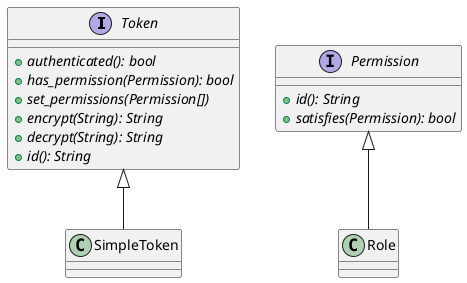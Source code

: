 @startuml

Token <|-down- SimpleToken

Permission <|-down- Role

interface Token {
+{abstract} authenticated(): bool
+{abstract} has_permission(Permission): bool
+{abstract} set_permissions(Permission[])
+{abstract} encrypt(String): String
+{abstract} decrypt(String): String
+{abstract} id(): String
}

interface Permission {
+{abstract} id(): String
+{abstract} satisfies(Permission): bool
}

@enduml
